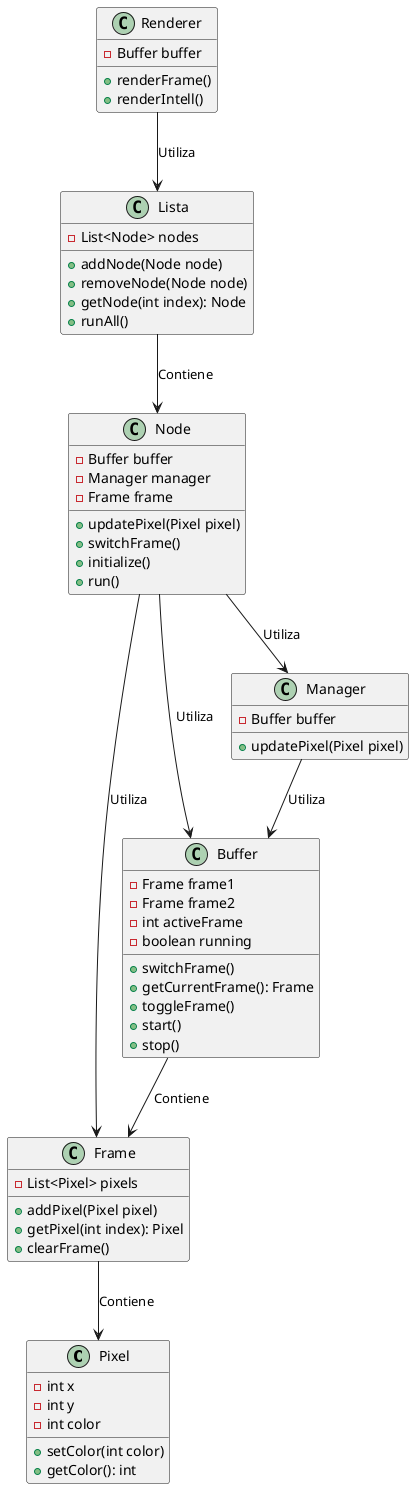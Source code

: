 @startuml DiagramaClases

class Pixel {
    - int x
    - int y
    - int color
    + setColor(int color)
    + getColor(): int
}

class Frame {
    - List<Pixel> pixels
    + addPixel(Pixel pixel)
    + getPixel(int index): Pixel
    + clearFrame()
}

class Buffer {
    - Frame frame1
    - Frame frame2
    - int activeFrame
    - boolean running
    + switchFrame()
    + getCurrentFrame(): Frame
    + toggleFrame()
    + start()
    + stop()
}

class Manager {
    - Buffer buffer
    + updatePixel(Pixel pixel)
}

class Node {
    - Buffer buffer
    - Manager manager
    - Frame frame
    + updatePixel(Pixel pixel)
    + switchFrame()
    + initialize()
    + run()
}

class Lista {
    - List<Node> nodes
    + addNode(Node node)
    + removeNode(Node node)
    + getNode(int index): Node
    + runAll()
}

class Renderer {
    - Buffer buffer
    + renderFrame()
    + renderIntell()
}

Frame --> Pixel: "Contiene"
Buffer --> Frame: "Contiene"
Manager --> Buffer: "Utiliza"
Node --> Buffer: "Utiliza"
Node --> Manager: "Utiliza"
Node --> Frame: "Utiliza"
Lista --> Node: "Contiene"
Renderer --> Lista: "Utiliza"

@enduml
